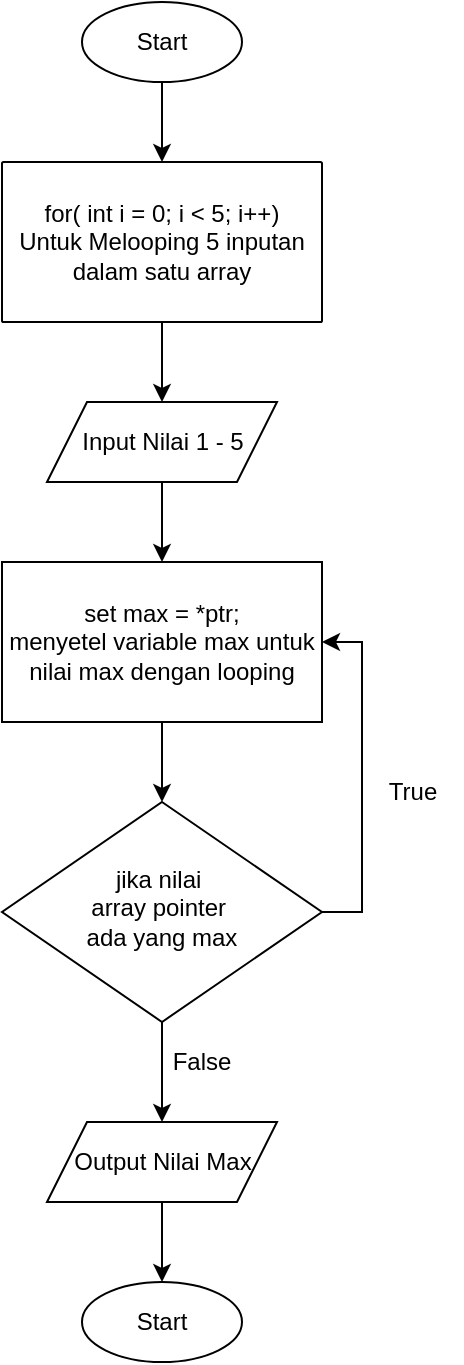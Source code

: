 <mxfile version="24.7.16">
  <diagram id="C5RBs43oDa-KdzZeNtuy" name="Page-1">
    <mxGraphModel dx="1366" dy="781" grid="1" gridSize="10" guides="1" tooltips="1" connect="1" arrows="1" fold="1" page="1" pageScale="1" pageWidth="827" pageHeight="1169" math="0" shadow="0">
      <root>
        <mxCell id="WIyWlLk6GJQsqaUBKTNV-0" />
        <mxCell id="WIyWlLk6GJQsqaUBKTNV-1" parent="WIyWlLk6GJQsqaUBKTNV-0" />
        <mxCell id="YGptp0DmgvDaWWcgnBFP-26" value="" style="edgeStyle=orthogonalEdgeStyle;rounded=0;orthogonalLoop=1;jettySize=auto;html=1;" edge="1" parent="WIyWlLk6GJQsqaUBKTNV-1" source="YGptp0DmgvDaWWcgnBFP-0" target="YGptp0DmgvDaWWcgnBFP-24">
          <mxGeometry relative="1" as="geometry" />
        </mxCell>
        <mxCell id="YGptp0DmgvDaWWcgnBFP-0" value="Start" style="ellipse;whiteSpace=wrap;html=1;" vertex="1" parent="WIyWlLk6GJQsqaUBKTNV-1">
          <mxGeometry x="400" y="90" width="80" height="40" as="geometry" />
        </mxCell>
        <mxCell id="YGptp0DmgvDaWWcgnBFP-13" value="" style="edgeStyle=orthogonalEdgeStyle;rounded=0;orthogonalLoop=1;jettySize=auto;html=1;" edge="1" parent="WIyWlLk6GJQsqaUBKTNV-1" source="YGptp0DmgvDaWWcgnBFP-1" target="YGptp0DmgvDaWWcgnBFP-3">
          <mxGeometry relative="1" as="geometry">
            <mxPoint x="490" y="360" as="targetPoint" />
            <Array as="points" />
          </mxGeometry>
        </mxCell>
        <mxCell id="YGptp0DmgvDaWWcgnBFP-1" value="&lt;div&gt;Input Nilai 1 - 5&lt;/div&gt;" style="shape=parallelogram;perimeter=parallelogramPerimeter;whiteSpace=wrap;html=1;fixedSize=1;" vertex="1" parent="WIyWlLk6GJQsqaUBKTNV-1">
          <mxGeometry x="382.5" y="290" width="115" height="40" as="geometry" />
        </mxCell>
        <mxCell id="YGptp0DmgvDaWWcgnBFP-6" value="" style="edgeStyle=orthogonalEdgeStyle;rounded=0;orthogonalLoop=1;jettySize=auto;html=1;entryX=0.5;entryY=0;entryDx=0;entryDy=0;" edge="1" parent="WIyWlLk6GJQsqaUBKTNV-1" source="YGptp0DmgvDaWWcgnBFP-3" target="YGptp0DmgvDaWWcgnBFP-22">
          <mxGeometry relative="1" as="geometry">
            <mxPoint x="440" y="490.0" as="targetPoint" />
          </mxGeometry>
        </mxCell>
        <mxCell id="YGptp0DmgvDaWWcgnBFP-3" value="&lt;div&gt;set max = *ptr;&lt;/div&gt;&lt;div&gt;menyetel variable max untuk nilai max dengan looping&lt;br&gt;&lt;/div&gt;" style="rounded=1;whiteSpace=wrap;html=1;fontSize=12;glass=0;strokeWidth=1;shadow=0;arcSize=0;" vertex="1" parent="WIyWlLk6GJQsqaUBKTNV-1">
          <mxGeometry x="360" y="370" width="160" height="80" as="geometry" />
        </mxCell>
        <mxCell id="YGptp0DmgvDaWWcgnBFP-34" value="" style="edgeStyle=orthogonalEdgeStyle;rounded=0;orthogonalLoop=1;jettySize=auto;html=1;entryX=1;entryY=0.5;entryDx=0;entryDy=0;" edge="1" parent="WIyWlLk6GJQsqaUBKTNV-1" source="YGptp0DmgvDaWWcgnBFP-22" target="YGptp0DmgvDaWWcgnBFP-3">
          <mxGeometry relative="1" as="geometry">
            <mxPoint x="695.5" y="580" as="targetPoint" />
            <Array as="points">
              <mxPoint x="540" y="545" />
              <mxPoint x="540" y="410" />
            </Array>
          </mxGeometry>
        </mxCell>
        <mxCell id="YGptp0DmgvDaWWcgnBFP-37" value="" style="edgeStyle=orthogonalEdgeStyle;rounded=0;orthogonalLoop=1;jettySize=auto;html=1;" edge="1" parent="WIyWlLk6GJQsqaUBKTNV-1" source="YGptp0DmgvDaWWcgnBFP-22" target="YGptp0DmgvDaWWcgnBFP-36">
          <mxGeometry relative="1" as="geometry" />
        </mxCell>
        <mxCell id="YGptp0DmgvDaWWcgnBFP-22" value="&lt;div&gt;jika nilai&amp;nbsp;&lt;/div&gt;&lt;div&gt;array pointer&amp;nbsp;&lt;/div&gt;&lt;div&gt;ada yang max &lt;/div&gt;" style="rhombus;whiteSpace=wrap;html=1;shadow=0;fontFamily=Helvetica;fontSize=12;align=center;strokeWidth=1;spacing=6;spacingTop=-4;" vertex="1" parent="WIyWlLk6GJQsqaUBKTNV-1">
          <mxGeometry x="360" y="490" width="160" height="110" as="geometry" />
        </mxCell>
        <mxCell id="YGptp0DmgvDaWWcgnBFP-27" value="" style="edgeStyle=orthogonalEdgeStyle;rounded=0;orthogonalLoop=1;jettySize=auto;html=1;entryX=0.5;entryY=0;entryDx=0;entryDy=0;" edge="1" parent="WIyWlLk6GJQsqaUBKTNV-1" source="YGptp0DmgvDaWWcgnBFP-24" target="YGptp0DmgvDaWWcgnBFP-1">
          <mxGeometry relative="1" as="geometry" />
        </mxCell>
        <mxCell id="YGptp0DmgvDaWWcgnBFP-24" value="&lt;div&gt;for( int i = 0; i &amp;lt; 5; i++)&lt;/div&gt;&lt;div&gt;Untuk Melooping 5 inputan dalam satu array&lt;br&gt;&lt;/div&gt;" style="rounded=1;whiteSpace=wrap;html=1;arcSize=1;" vertex="1" parent="WIyWlLk6GJQsqaUBKTNV-1">
          <mxGeometry x="360" y="170" width="160" height="80" as="geometry" />
        </mxCell>
        <mxCell id="YGptp0DmgvDaWWcgnBFP-35" value="True" style="text;html=1;align=center;verticalAlign=middle;resizable=0;points=[];autosize=1;strokeColor=none;fillColor=none;" vertex="1" parent="WIyWlLk6GJQsqaUBKTNV-1">
          <mxGeometry x="540" y="470" width="50" height="30" as="geometry" />
        </mxCell>
        <mxCell id="YGptp0DmgvDaWWcgnBFP-40" value="" style="edgeStyle=orthogonalEdgeStyle;rounded=0;orthogonalLoop=1;jettySize=auto;html=1;" edge="1" parent="WIyWlLk6GJQsqaUBKTNV-1" source="YGptp0DmgvDaWWcgnBFP-36" target="YGptp0DmgvDaWWcgnBFP-39">
          <mxGeometry relative="1" as="geometry" />
        </mxCell>
        <mxCell id="YGptp0DmgvDaWWcgnBFP-36" value="Output Nilai Max" style="shape=parallelogram;perimeter=parallelogramPerimeter;whiteSpace=wrap;html=1;fixedSize=1;" vertex="1" parent="WIyWlLk6GJQsqaUBKTNV-1">
          <mxGeometry x="382.5" y="650" width="115" height="40" as="geometry" />
        </mxCell>
        <mxCell id="YGptp0DmgvDaWWcgnBFP-38" value="False" style="text;html=1;align=center;verticalAlign=middle;whiteSpace=wrap;rounded=0;" vertex="1" parent="WIyWlLk6GJQsqaUBKTNV-1">
          <mxGeometry x="430" y="605" width="60" height="30" as="geometry" />
        </mxCell>
        <mxCell id="YGptp0DmgvDaWWcgnBFP-39" value="Start" style="ellipse;whiteSpace=wrap;html=1;" vertex="1" parent="WIyWlLk6GJQsqaUBKTNV-1">
          <mxGeometry x="400" y="730" width="80" height="40" as="geometry" />
        </mxCell>
      </root>
    </mxGraphModel>
  </diagram>
</mxfile>
